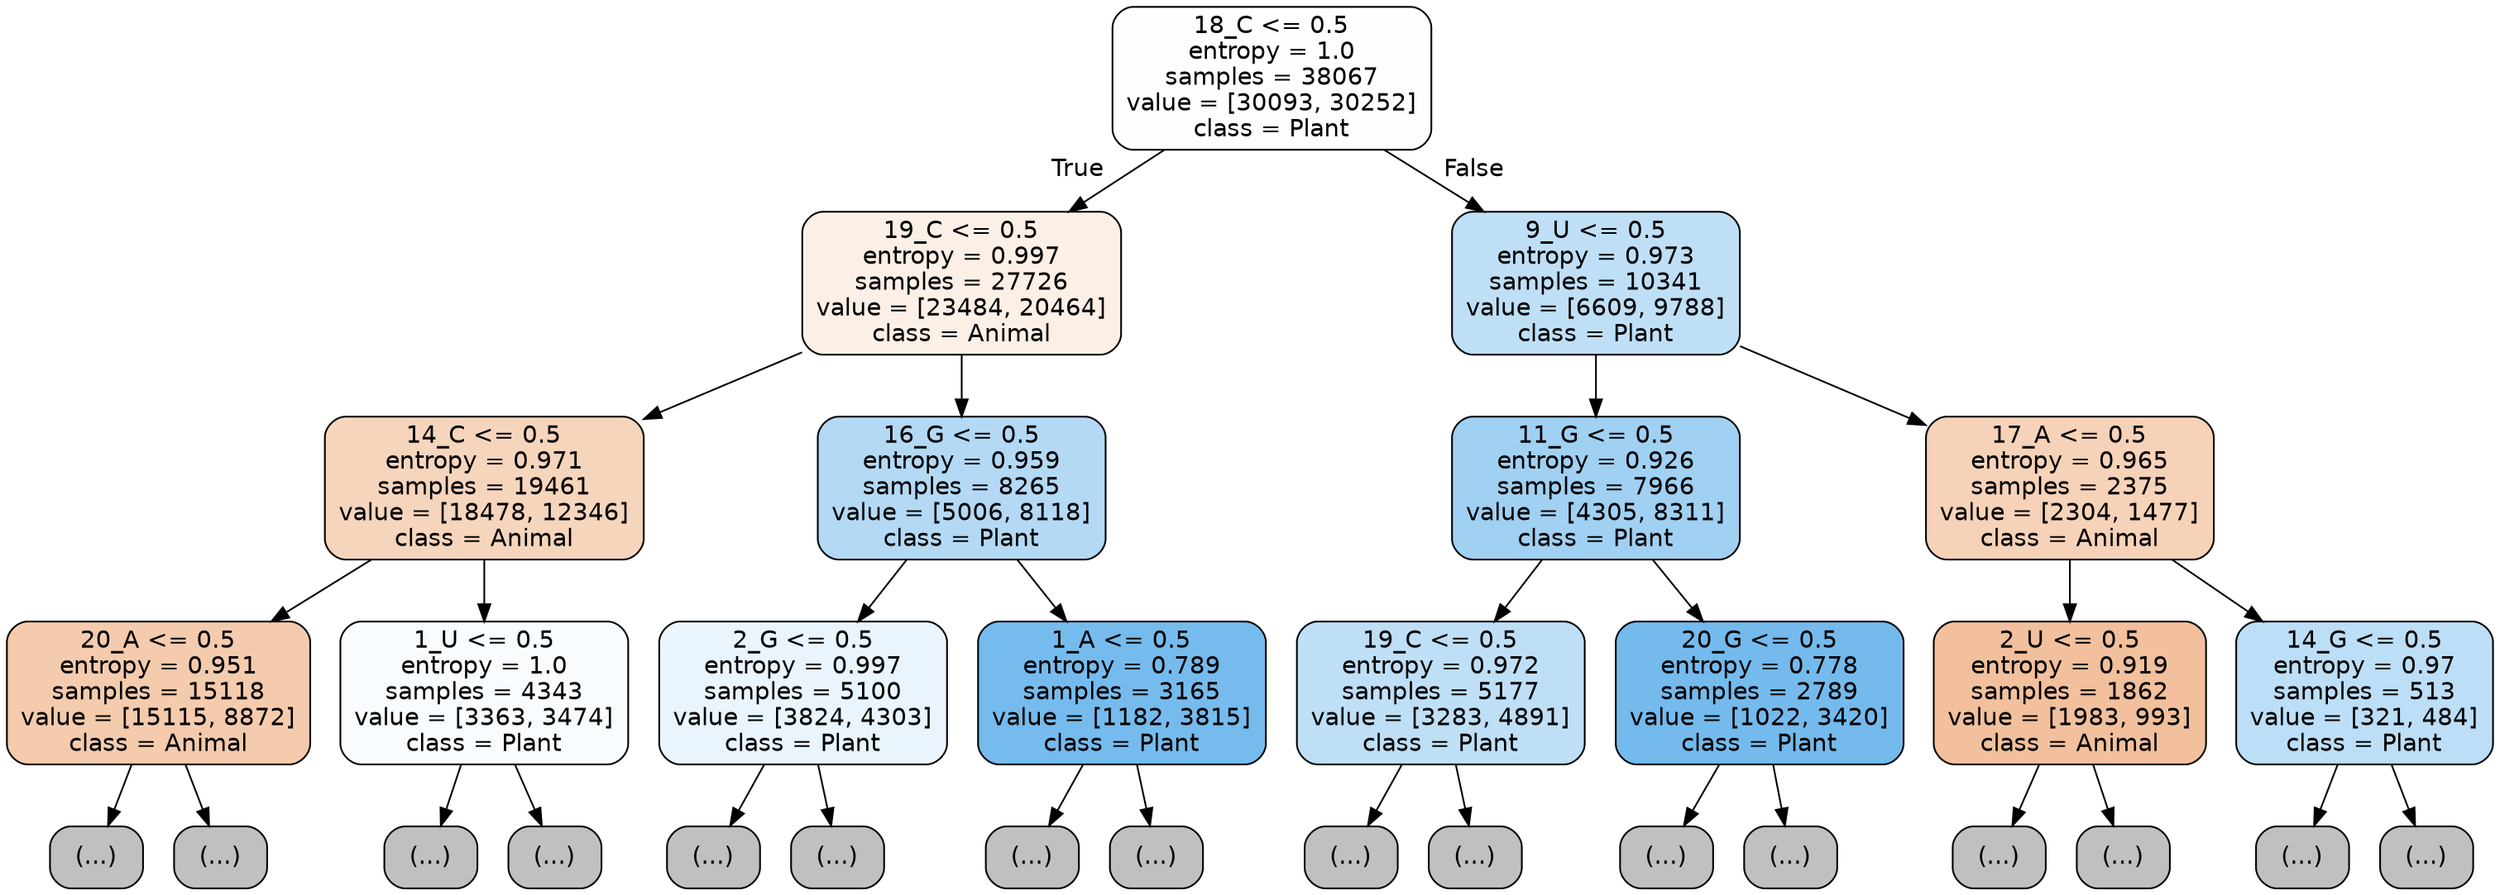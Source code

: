 digraph Tree {
node [shape=box, style="filled, rounded", color="black", fontname="helvetica"] ;
edge [fontname="helvetica"] ;
0 [label="18_C <= 0.5\nentropy = 1.0\nsamples = 38067\nvalue = [30093, 30252]\nclass = Plant", fillcolor="#fefeff"] ;
1 [label="19_C <= 0.5\nentropy = 0.997\nsamples = 27726\nvalue = [23484, 20464]\nclass = Animal", fillcolor="#fcefe6"] ;
0 -> 1 [labeldistance=2.5, labelangle=45, headlabel="True"] ;
2 [label="14_C <= 0.5\nentropy = 0.971\nsamples = 19461\nvalue = [18478, 12346]\nclass = Animal", fillcolor="#f6d5bd"] ;
1 -> 2 ;
3 [label="20_A <= 0.5\nentropy = 0.951\nsamples = 15118\nvalue = [15115, 8872]\nclass = Animal", fillcolor="#f4cbad"] ;
2 -> 3 ;
4 [label="(...)", fillcolor="#C0C0C0"] ;
3 -> 4 ;
6185 [label="(...)", fillcolor="#C0C0C0"] ;
3 -> 6185 ;
7898 [label="1_U <= 0.5\nentropy = 1.0\nsamples = 4343\nvalue = [3363, 3474]\nclass = Plant", fillcolor="#f9fcfe"] ;
2 -> 7898 ;
7899 [label="(...)", fillcolor="#C0C0C0"] ;
7898 -> 7899 ;
9008 [label="(...)", fillcolor="#C0C0C0"] ;
7898 -> 9008 ;
9877 [label="16_G <= 0.5\nentropy = 0.959\nsamples = 8265\nvalue = [5006, 8118]\nclass = Plant", fillcolor="#b3d9f5"] ;
1 -> 9877 ;
9878 [label="2_G <= 0.5\nentropy = 0.997\nsamples = 5100\nvalue = [3824, 4303]\nclass = Plant", fillcolor="#e9f4fc"] ;
9877 -> 9878 ;
9879 [label="(...)", fillcolor="#C0C0C0"] ;
9878 -> 9879 ;
11542 [label="(...)", fillcolor="#C0C0C0"] ;
9878 -> 11542 ;
12159 [label="1_A <= 0.5\nentropy = 0.789\nsamples = 3165\nvalue = [1182, 3815]\nclass = Plant", fillcolor="#76bbed"] ;
9877 -> 12159 ;
12160 [label="(...)", fillcolor="#C0C0C0"] ;
12159 -> 12160 ;
12833 [label="(...)", fillcolor="#C0C0C0"] ;
12159 -> 12833 ;
13040 [label="9_U <= 0.5\nentropy = 0.973\nsamples = 10341\nvalue = [6609, 9788]\nclass = Plant", fillcolor="#bfdff7"] ;
0 -> 13040 [labeldistance=2.5, labelangle=-45, headlabel="False"] ;
13041 [label="11_G <= 0.5\nentropy = 0.926\nsamples = 7966\nvalue = [4305, 8311]\nclass = Plant", fillcolor="#a0d0f2"] ;
13040 -> 13041 ;
13042 [label="19_C <= 0.5\nentropy = 0.972\nsamples = 5177\nvalue = [3283, 4891]\nclass = Plant", fillcolor="#bedff6"] ;
13041 -> 13042 ;
13043 [label="(...)", fillcolor="#C0C0C0"] ;
13042 -> 13043 ;
14588 [label="(...)", fillcolor="#C0C0C0"] ;
13042 -> 14588 ;
15157 [label="20_G <= 0.5\nentropy = 0.778\nsamples = 2789\nvalue = [1022, 3420]\nclass = Plant", fillcolor="#74baed"] ;
13041 -> 15157 ;
15158 [label="(...)", fillcolor="#C0C0C0"] ;
15157 -> 15158 ;
15695 [label="(...)", fillcolor="#C0C0C0"] ;
15157 -> 15695 ;
15908 [label="17_A <= 0.5\nentropy = 0.965\nsamples = 2375\nvalue = [2304, 1477]\nclass = Animal", fillcolor="#f6d2b8"] ;
13040 -> 15908 ;
15909 [label="2_U <= 0.5\nentropy = 0.919\nsamples = 1862\nvalue = [1983, 993]\nclass = Animal", fillcolor="#f2c09c"] ;
15908 -> 15909 ;
15910 [label="(...)", fillcolor="#C0C0C0"] ;
15909 -> 15910 ;
16527 [label="(...)", fillcolor="#C0C0C0"] ;
15909 -> 16527 ;
16736 [label="14_G <= 0.5\nentropy = 0.97\nsamples = 513\nvalue = [321, 484]\nclass = Plant", fillcolor="#bcdef6"] ;
15908 -> 16736 ;
16737 [label="(...)", fillcolor="#C0C0C0"] ;
16736 -> 16737 ;
16902 [label="(...)", fillcolor="#C0C0C0"] ;
16736 -> 16902 ;
}
